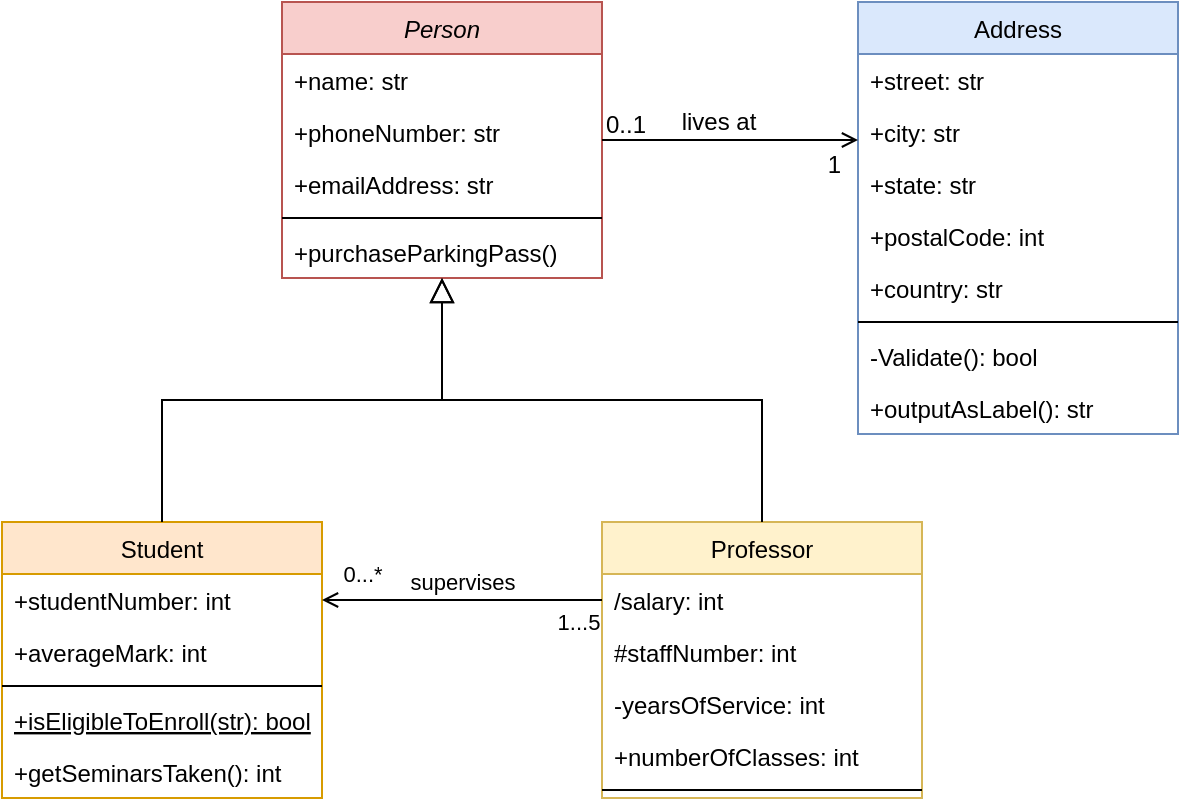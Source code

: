 <mxfile version="19.0.3"><diagram id="n4RG28VcgyLvL5a97sLb" name="Page-1"><mxGraphModel dx="1927" dy="1028" grid="1" gridSize="10" guides="1" tooltips="1" connect="1" arrows="1" fold="1" page="1" pageScale="1" pageWidth="827" pageHeight="1169" math="0" shadow="0"><root><mxCell id="pzczP67oPYf6B7buiO8z-0"/><mxCell id="pzczP67oPYf6B7buiO8z-1" parent="pzczP67oPYf6B7buiO8z-0"/><mxCell id="pzczP67oPYf6B7buiO8z-2" value="Person" style="swimlane;fontStyle=2;align=center;verticalAlign=top;childLayout=stackLayout;horizontal=1;startSize=26;horizontalStack=0;resizeParent=1;resizeLast=0;collapsible=1;marginBottom=0;rounded=0;shadow=0;strokeWidth=1;fillColor=#f8cecc;strokeColor=#b85450;" parent="pzczP67oPYf6B7buiO8z-1" vertex="1"><mxGeometry x="200" y="20" width="160" height="138" as="geometry"><mxRectangle x="230" y="140" width="160" height="26" as="alternateBounds"/></mxGeometry></mxCell><mxCell id="pzczP67oPYf6B7buiO8z-3" value="+name: str" style="text;align=left;verticalAlign=top;spacingLeft=4;spacingRight=4;overflow=hidden;rotatable=0;points=[[0,0.5],[1,0.5]];portConstraint=eastwest;" parent="pzczP67oPYf6B7buiO8z-2" vertex="1"><mxGeometry y="26" width="160" height="26" as="geometry"/></mxCell><mxCell id="pzczP67oPYf6B7buiO8z-4" value="+phoneNumber: str" style="text;align=left;verticalAlign=top;spacingLeft=4;spacingRight=4;overflow=hidden;rotatable=0;points=[[0,0.5],[1,0.5]];portConstraint=eastwest;rounded=0;shadow=0;html=0;" parent="pzczP67oPYf6B7buiO8z-2" vertex="1"><mxGeometry y="52" width="160" height="26" as="geometry"/></mxCell><mxCell id="pzczP67oPYf6B7buiO8z-5" value="+emailAddress: str" style="text;align=left;verticalAlign=top;spacingLeft=4;spacingRight=4;overflow=hidden;rotatable=0;points=[[0,0.5],[1,0.5]];portConstraint=eastwest;rounded=0;shadow=0;html=0;" parent="pzczP67oPYf6B7buiO8z-2" vertex="1"><mxGeometry y="78" width="160" height="26" as="geometry"/></mxCell><mxCell id="pzczP67oPYf6B7buiO8z-6" value="" style="line;html=1;strokeWidth=1;align=left;verticalAlign=middle;spacingTop=-1;spacingLeft=3;spacingRight=3;rotatable=0;labelPosition=right;points=[];portConstraint=eastwest;" parent="pzczP67oPYf6B7buiO8z-2" vertex="1"><mxGeometry y="104" width="160" height="8" as="geometry"/></mxCell><mxCell id="pzczP67oPYf6B7buiO8z-7" value="+purchaseParkingPass()" style="text;align=left;verticalAlign=top;spacingLeft=4;spacingRight=4;overflow=hidden;rotatable=0;points=[[0,0.5],[1,0.5]];portConstraint=eastwest;" parent="pzczP67oPYf6B7buiO8z-2" vertex="1"><mxGeometry y="112" width="160" height="26" as="geometry"/></mxCell><mxCell id="pzczP67oPYf6B7buiO8z-8" value="Student" style="swimlane;fontStyle=0;align=center;verticalAlign=top;childLayout=stackLayout;horizontal=1;startSize=26;horizontalStack=0;resizeParent=1;resizeLast=0;collapsible=1;marginBottom=0;rounded=0;shadow=0;strokeWidth=1;fillColor=#ffe6cc;strokeColor=#d79b00;" parent="pzczP67oPYf6B7buiO8z-1" vertex="1"><mxGeometry x="60" y="280" width="160" height="138" as="geometry"><mxRectangle x="130" y="380" width="160" height="26" as="alternateBounds"/></mxGeometry></mxCell><mxCell id="pzczP67oPYf6B7buiO8z-9" value="+studentNumber: int" style="text;align=left;verticalAlign=top;spacingLeft=4;spacingRight=4;overflow=hidden;rotatable=0;points=[[0,0.5],[1,0.5]];portConstraint=eastwest;fontStyle=0" parent="pzczP67oPYf6B7buiO8z-8" vertex="1"><mxGeometry y="26" width="160" height="26" as="geometry"/></mxCell><mxCell id="pzczP67oPYf6B7buiO8z-10" value="+averageMark: int" style="text;align=left;verticalAlign=top;spacingLeft=4;spacingRight=4;overflow=hidden;rotatable=0;points=[[0,0.5],[1,0.5]];portConstraint=eastwest;rounded=0;shadow=0;html=0;" parent="pzczP67oPYf6B7buiO8z-8" vertex="1"><mxGeometry y="52" width="160" height="26" as="geometry"/></mxCell><mxCell id="pzczP67oPYf6B7buiO8z-11" value="" style="line;html=1;strokeWidth=1;align=left;verticalAlign=middle;spacingTop=-1;spacingLeft=3;spacingRight=3;rotatable=0;labelPosition=right;points=[];portConstraint=eastwest;" parent="pzczP67oPYf6B7buiO8z-8" vertex="1"><mxGeometry y="78" width="160" height="8" as="geometry"/></mxCell><mxCell id="pzczP67oPYf6B7buiO8z-12" value="+isEligibleToEnroll(str): bool" style="text;align=left;verticalAlign=top;spacingLeft=4;spacingRight=4;overflow=hidden;rotatable=0;points=[[0,0.5],[1,0.5]];portConstraint=eastwest;fontStyle=4" parent="pzczP67oPYf6B7buiO8z-8" vertex="1"><mxGeometry y="86" width="160" height="26" as="geometry"/></mxCell><mxCell id="pzczP67oPYf6B7buiO8z-13" value="+getSeminarsTaken(): int" style="text;align=left;verticalAlign=top;spacingLeft=4;spacingRight=4;overflow=hidden;rotatable=0;points=[[0,0.5],[1,0.5]];portConstraint=eastwest;" parent="pzczP67oPYf6B7buiO8z-8" vertex="1"><mxGeometry y="112" width="160" height="26" as="geometry"/></mxCell><mxCell id="pzczP67oPYf6B7buiO8z-14" value="" style="endArrow=block;endSize=10;endFill=0;shadow=0;strokeWidth=1;rounded=0;edgeStyle=elbowEdgeStyle;elbow=vertical;" parent="pzczP67oPYf6B7buiO8z-1" source="pzczP67oPYf6B7buiO8z-8" target="pzczP67oPYf6B7buiO8z-2" edge="1"><mxGeometry width="160" relative="1" as="geometry"><mxPoint x="180" y="103" as="sourcePoint"/><mxPoint x="180" y="103" as="targetPoint"/></mxGeometry></mxCell><mxCell id="pzczP67oPYf6B7buiO8z-15" value="Professor" style="swimlane;fontStyle=0;align=center;verticalAlign=top;childLayout=stackLayout;horizontal=1;startSize=26;horizontalStack=0;resizeParent=1;resizeLast=0;collapsible=1;marginBottom=0;rounded=0;shadow=0;strokeWidth=1;fillColor=#fff2cc;strokeColor=#d6b656;" parent="pzczP67oPYf6B7buiO8z-1" vertex="1"><mxGeometry x="360" y="280" width="160" height="138" as="geometry"><mxRectangle x="340" y="380" width="170" height="26" as="alternateBounds"/></mxGeometry></mxCell><mxCell id="pzczP67oPYf6B7buiO8z-16" value="/salary: int" style="text;align=left;verticalAlign=top;spacingLeft=4;spacingRight=4;overflow=hidden;rotatable=0;points=[[0,0.5],[1,0.5]];portConstraint=eastwest;" parent="pzczP67oPYf6B7buiO8z-15" vertex="1"><mxGeometry y="26" width="160" height="26" as="geometry"/></mxCell><mxCell id="JW6PrNe1bxVS56QCjVLZ-0" value="#staffNumber: int" style="text;align=left;verticalAlign=top;spacingLeft=4;spacingRight=4;overflow=hidden;rotatable=0;points=[[0,0.5],[1,0.5]];portConstraint=eastwest;" parent="pzczP67oPYf6B7buiO8z-15" vertex="1"><mxGeometry y="52" width="160" height="26" as="geometry"/></mxCell><mxCell id="aZciTYqOEJMMC_ZfQV8L-3" value="-yearsOfService: int" style="text;align=left;verticalAlign=top;spacingLeft=4;spacingRight=4;overflow=hidden;rotatable=0;points=[[0,0.5],[1,0.5]];portConstraint=eastwest;" parent="pzczP67oPYf6B7buiO8z-15" vertex="1"><mxGeometry y="78" width="160" height="26" as="geometry"/></mxCell><mxCell id="aZciTYqOEJMMC_ZfQV8L-4" value="+numberOfClasses: int" style="text;align=left;verticalAlign=top;spacingLeft=4;spacingRight=4;overflow=hidden;rotatable=0;points=[[0,0.5],[1,0.5]];portConstraint=eastwest;" parent="pzczP67oPYf6B7buiO8z-15" vertex="1"><mxGeometry y="104" width="160" height="26" as="geometry"/></mxCell><mxCell id="pzczP67oPYf6B7buiO8z-17" value="" style="line;html=1;strokeWidth=1;align=left;verticalAlign=middle;spacingTop=-1;spacingLeft=3;spacingRight=3;rotatable=0;labelPosition=right;points=[];portConstraint=eastwest;" parent="pzczP67oPYf6B7buiO8z-15" vertex="1"><mxGeometry y="130" width="160" height="8" as="geometry"/></mxCell><mxCell id="pzczP67oPYf6B7buiO8z-18" value="" style="endArrow=block;endSize=10;endFill=0;shadow=0;strokeWidth=1;rounded=0;edgeStyle=elbowEdgeStyle;elbow=vertical;" parent="pzczP67oPYf6B7buiO8z-1" source="pzczP67oPYf6B7buiO8z-15" target="pzczP67oPYf6B7buiO8z-2" edge="1"><mxGeometry width="160" relative="1" as="geometry"><mxPoint x="190" y="273" as="sourcePoint"/><mxPoint x="290" y="171" as="targetPoint"/></mxGeometry></mxCell><mxCell id="pzczP67oPYf6B7buiO8z-19" value="Address" style="swimlane;fontStyle=0;align=center;verticalAlign=top;childLayout=stackLayout;horizontal=1;startSize=26;horizontalStack=0;resizeParent=1;resizeLast=0;collapsible=1;marginBottom=0;rounded=0;shadow=0;strokeWidth=1;fillColor=#dae8fc;strokeColor=#6c8ebf;" parent="pzczP67oPYf6B7buiO8z-1" vertex="1"><mxGeometry x="488" y="20" width="160" height="216" as="geometry"><mxRectangle x="550" y="140" width="160" height="26" as="alternateBounds"/></mxGeometry></mxCell><mxCell id="pzczP67oPYf6B7buiO8z-20" value="+street: str" style="text;align=left;verticalAlign=top;spacingLeft=4;spacingRight=4;overflow=hidden;rotatable=0;points=[[0,0.5],[1,0.5]];portConstraint=eastwest;" parent="pzczP67oPYf6B7buiO8z-19" vertex="1"><mxGeometry y="26" width="160" height="26" as="geometry"/></mxCell><mxCell id="pzczP67oPYf6B7buiO8z-21" value="+city: str" style="text;align=left;verticalAlign=top;spacingLeft=4;spacingRight=4;overflow=hidden;rotatable=0;points=[[0,0.5],[1,0.5]];portConstraint=eastwest;rounded=0;shadow=0;html=0;" parent="pzczP67oPYf6B7buiO8z-19" vertex="1"><mxGeometry y="52" width="160" height="26" as="geometry"/></mxCell><mxCell id="pzczP67oPYf6B7buiO8z-22" value="+state: str" style="text;align=left;verticalAlign=top;spacingLeft=4;spacingRight=4;overflow=hidden;rotatable=0;points=[[0,0.5],[1,0.5]];portConstraint=eastwest;rounded=0;shadow=0;html=0;" parent="pzczP67oPYf6B7buiO8z-19" vertex="1"><mxGeometry y="78" width="160" height="26" as="geometry"/></mxCell><mxCell id="pzczP67oPYf6B7buiO8z-23" value="+postalCode: int" style="text;align=left;verticalAlign=top;spacingLeft=4;spacingRight=4;overflow=hidden;rotatable=0;points=[[0,0.5],[1,0.5]];portConstraint=eastwest;rounded=0;shadow=0;html=0;" parent="pzczP67oPYf6B7buiO8z-19" vertex="1"><mxGeometry y="104" width="160" height="26" as="geometry"/></mxCell><mxCell id="pzczP67oPYf6B7buiO8z-24" value="+country: str" style="text;align=left;verticalAlign=top;spacingLeft=4;spacingRight=4;overflow=hidden;rotatable=0;points=[[0,0.5],[1,0.5]];portConstraint=eastwest;rounded=0;shadow=0;html=0;" parent="pzczP67oPYf6B7buiO8z-19" vertex="1"><mxGeometry y="130" width="160" height="26" as="geometry"/></mxCell><mxCell id="pzczP67oPYf6B7buiO8z-25" value="" style="line;html=1;strokeWidth=1;align=left;verticalAlign=middle;spacingTop=-1;spacingLeft=3;spacingRight=3;rotatable=0;labelPosition=right;points=[];portConstraint=eastwest;" parent="pzczP67oPYf6B7buiO8z-19" vertex="1"><mxGeometry y="156" width="160" height="8" as="geometry"/></mxCell><mxCell id="pzczP67oPYf6B7buiO8z-26" value="-Validate(): bool" style="text;align=left;verticalAlign=top;spacingLeft=4;spacingRight=4;overflow=hidden;rotatable=0;points=[[0,0.5],[1,0.5]];portConstraint=eastwest;" parent="pzczP67oPYf6B7buiO8z-19" vertex="1"><mxGeometry y="164" width="160" height="26" as="geometry"/></mxCell><mxCell id="pzczP67oPYf6B7buiO8z-27" value="+outputAsLabel(): str" style="text;align=left;verticalAlign=top;spacingLeft=4;spacingRight=4;overflow=hidden;rotatable=0;points=[[0,0.5],[1,0.5]];portConstraint=eastwest;" parent="pzczP67oPYf6B7buiO8z-19" vertex="1"><mxGeometry y="190" width="160" height="26" as="geometry"/></mxCell><mxCell id="pzczP67oPYf6B7buiO8z-28" value="" style="endArrow=open;shadow=0;strokeWidth=1;rounded=0;endFill=1;edgeStyle=elbowEdgeStyle;elbow=vertical;" parent="pzczP67oPYf6B7buiO8z-1" source="pzczP67oPYf6B7buiO8z-2" target="pzczP67oPYf6B7buiO8z-19" edge="1"><mxGeometry x="0.5" y="41" relative="1" as="geometry"><mxPoint x="360" y="92" as="sourcePoint"/><mxPoint x="520" y="92" as="targetPoint"/><mxPoint x="-40" y="32" as="offset"/></mxGeometry></mxCell><mxCell id="pzczP67oPYf6B7buiO8z-29" value="0..1" style="resizable=0;align=left;verticalAlign=bottom;labelBackgroundColor=none;fontSize=12;" parent="pzczP67oPYf6B7buiO8z-28" connectable="0" vertex="1"><mxGeometry x="-1" relative="1" as="geometry"><mxPoint y="1" as="offset"/></mxGeometry></mxCell><mxCell id="pzczP67oPYf6B7buiO8z-30" value="1" style="resizable=0;align=right;verticalAlign=bottom;labelBackgroundColor=none;fontSize=12;" parent="pzczP67oPYf6B7buiO8z-28" connectable="0" vertex="1"><mxGeometry x="1" relative="1" as="geometry"><mxPoint x="-7" y="21" as="offset"/></mxGeometry></mxCell><mxCell id="pzczP67oPYf6B7buiO8z-31" value="lives at" style="text;html=1;resizable=0;points=[];;align=center;verticalAlign=middle;labelBackgroundColor=none;rounded=0;shadow=0;strokeWidth=1;fontSize=12;" parent="pzczP67oPYf6B7buiO8z-28" vertex="1" connectable="0"><mxGeometry x="0.5" y="49" relative="1" as="geometry"><mxPoint x="-38" y="40" as="offset"/></mxGeometry></mxCell><mxCell id="aZciTYqOEJMMC_ZfQV8L-0" value="supervises" style="edgeStyle=orthogonalEdgeStyle;rounded=0;orthogonalLoop=1;jettySize=auto;html=1;entryX=1;entryY=0.5;entryDx=0;entryDy=0;endArrow=open;endFill=0;" parent="pzczP67oPYf6B7buiO8z-1" source="pzczP67oPYf6B7buiO8z-16" target="pzczP67oPYf6B7buiO8z-9" edge="1"><mxGeometry y="-9" relative="1" as="geometry"><mxPoint as="offset"/></mxGeometry></mxCell><mxCell id="aZciTYqOEJMMC_ZfQV8L-1" value="0...*" style="edgeLabel;html=1;align=center;verticalAlign=middle;resizable=0;points=[];" parent="aZciTYqOEJMMC_ZfQV8L-0" vertex="1" connectable="0"><mxGeometry x="0.886" y="-2" relative="1" as="geometry"><mxPoint x="12" y="-11" as="offset"/></mxGeometry></mxCell><mxCell id="aZciTYqOEJMMC_ZfQV8L-2" value="1...5" style="edgeLabel;html=1;align=center;verticalAlign=middle;resizable=0;points=[];" parent="aZciTYqOEJMMC_ZfQV8L-0" vertex="1" connectable="0"><mxGeometry x="-0.829" relative="1" as="geometry"><mxPoint y="11" as="offset"/></mxGeometry></mxCell></root></mxGraphModel></diagram></mxfile>
